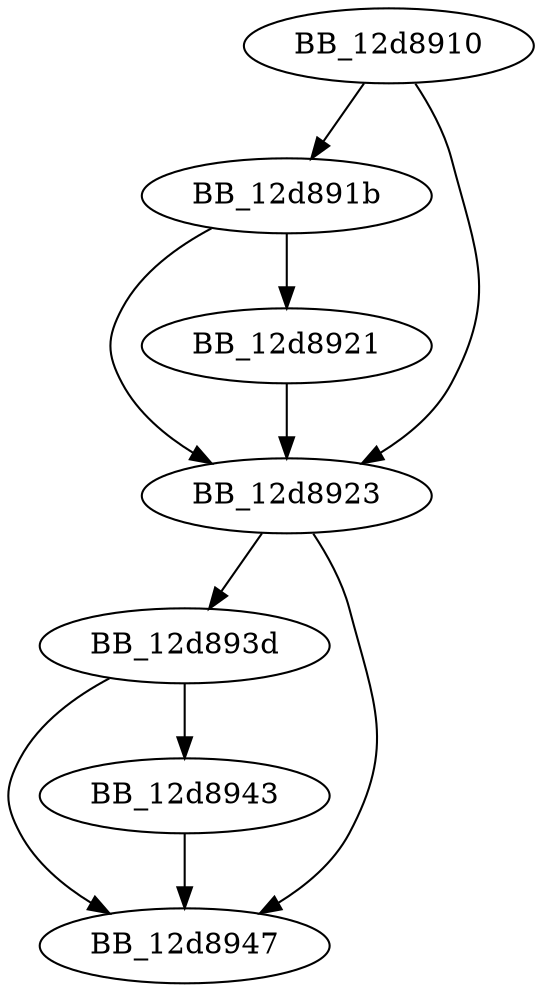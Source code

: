 DiGraph sub_12D8910{
BB_12d8910->BB_12d891b
BB_12d8910->BB_12d8923
BB_12d891b->BB_12d8921
BB_12d891b->BB_12d8923
BB_12d8921->BB_12d8923
BB_12d8923->BB_12d893d
BB_12d8923->BB_12d8947
BB_12d893d->BB_12d8943
BB_12d893d->BB_12d8947
BB_12d8943->BB_12d8947
}
